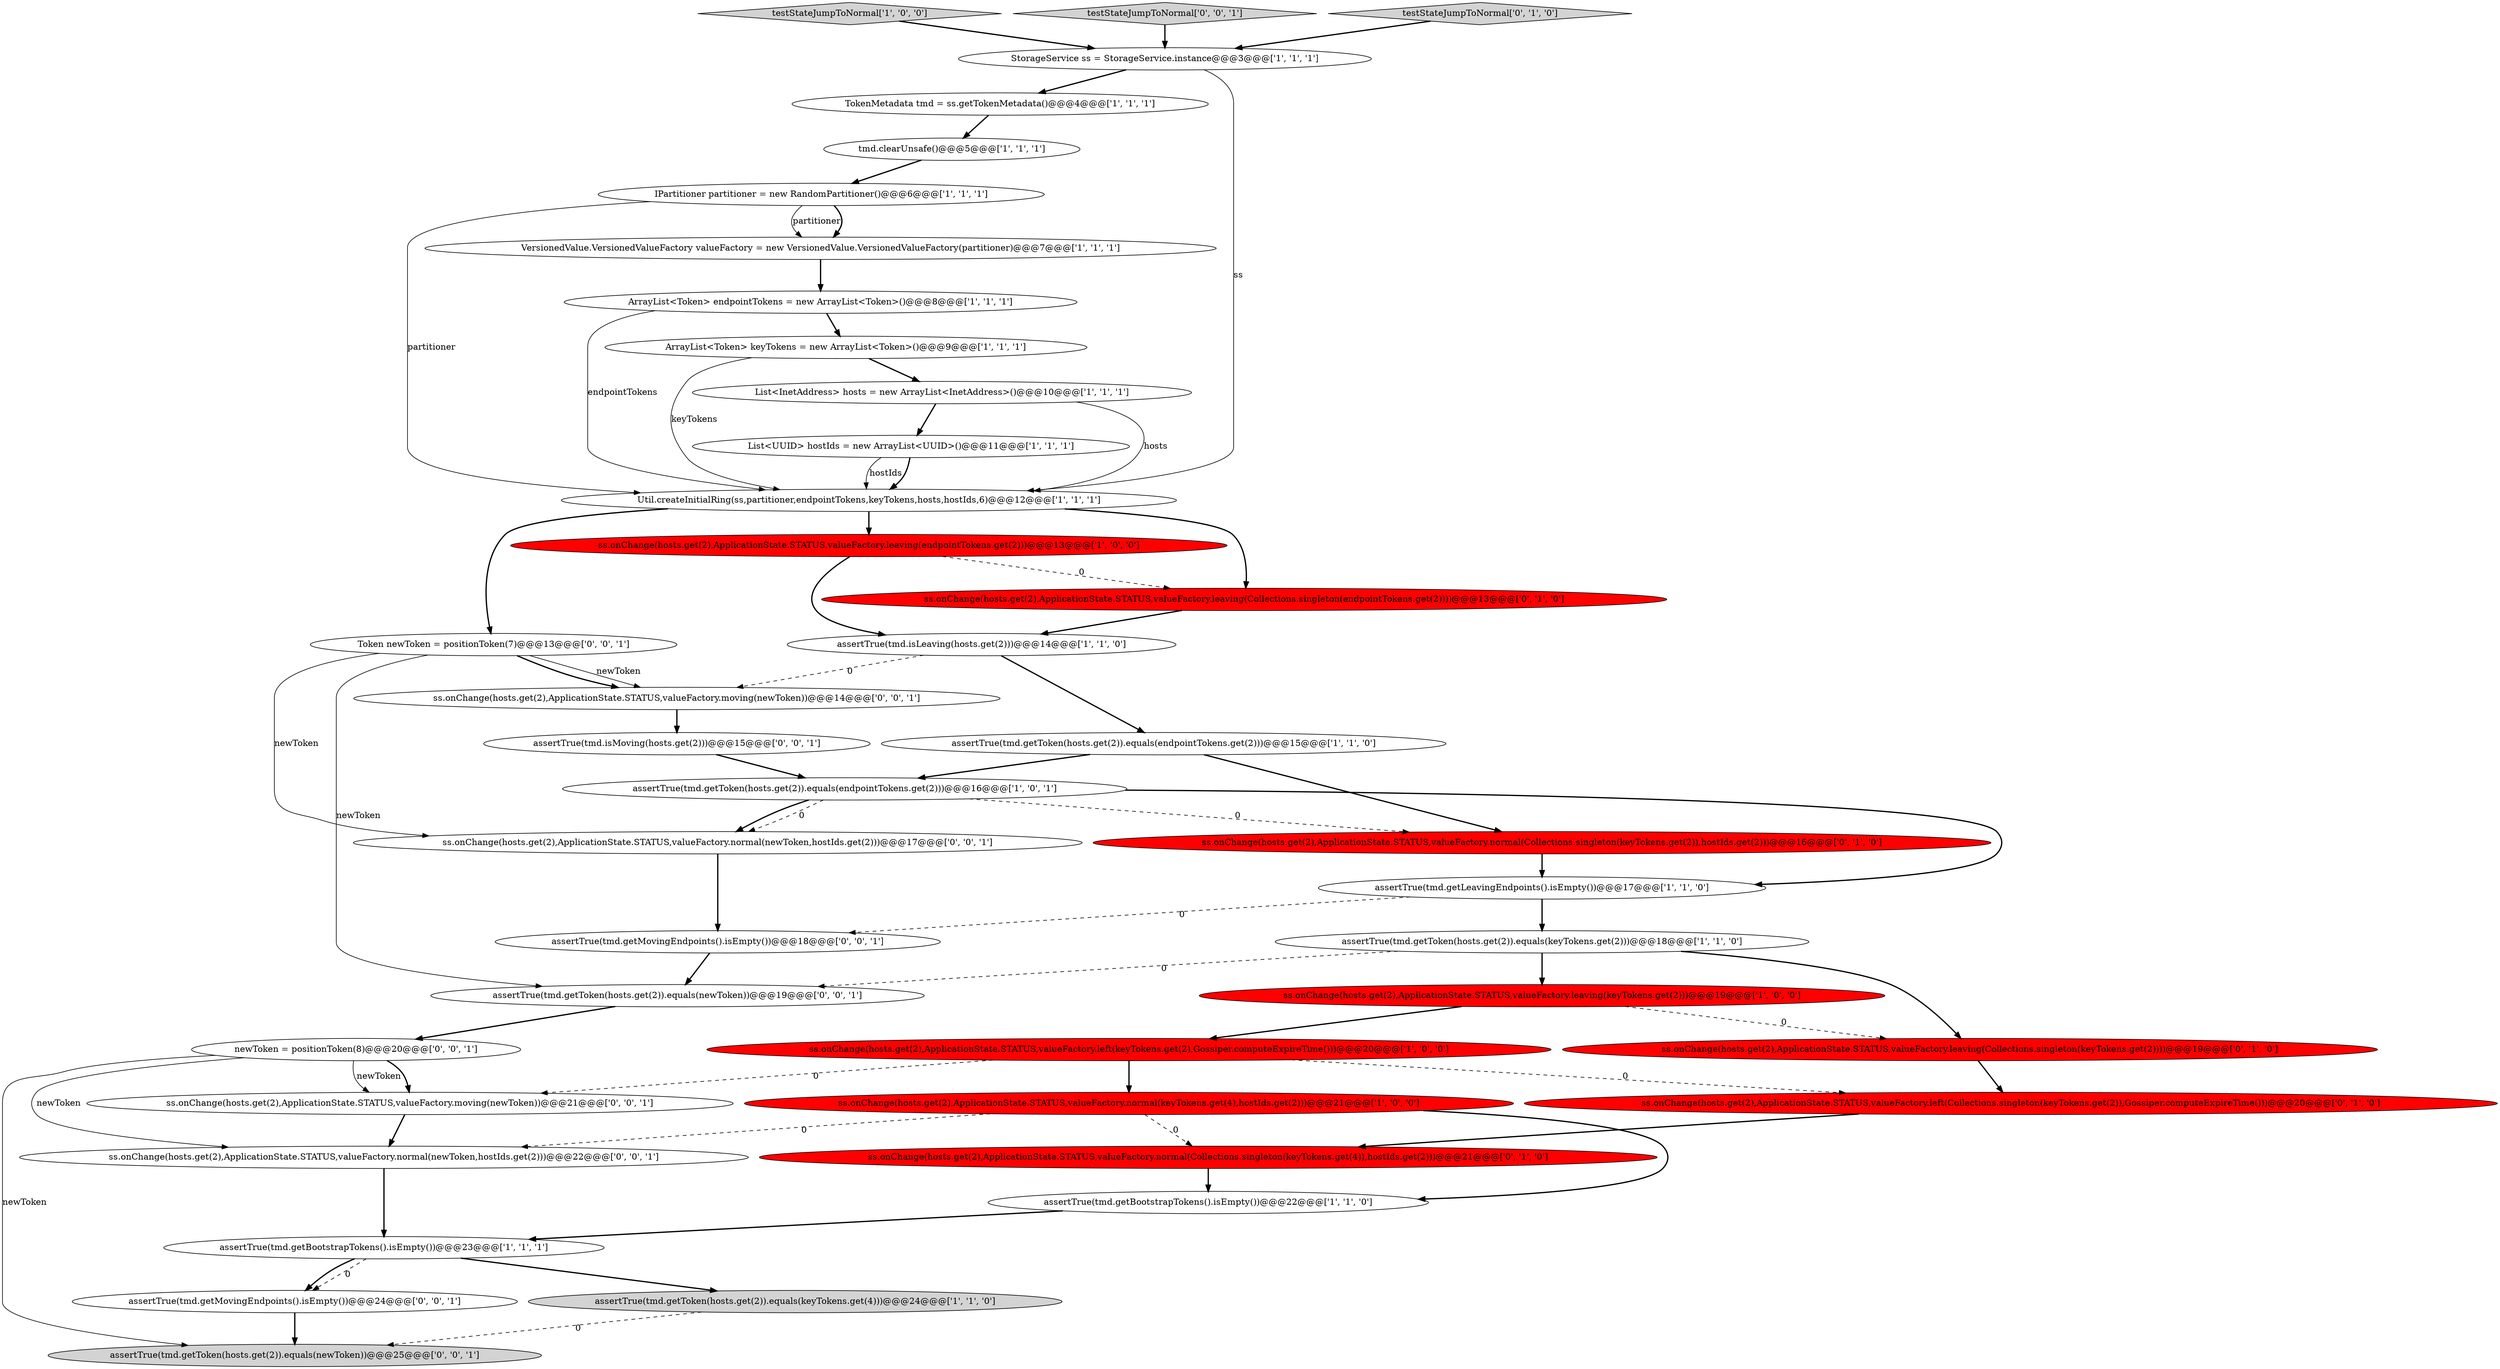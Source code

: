 digraph {
3 [style = filled, label = "List<InetAddress> hosts = new ArrayList<InetAddress>()@@@10@@@['1', '1', '1']", fillcolor = white, shape = ellipse image = "AAA0AAABBB1BBB"];
39 [style = filled, label = "ss.onChange(hosts.get(2),ApplicationState.STATUS,valueFactory.moving(newToken))@@@14@@@['0', '0', '1']", fillcolor = white, shape = ellipse image = "AAA0AAABBB3BBB"];
21 [style = filled, label = "Util.createInitialRing(ss,partitioner,endpointTokens,keyTokens,hosts,hostIds,6)@@@12@@@['1', '1', '1']", fillcolor = white, shape = ellipse image = "AAA0AAABBB1BBB"];
9 [style = filled, label = "ss.onChange(hosts.get(2),ApplicationState.STATUS,valueFactory.leaving(keyTokens.get(2)))@@@19@@@['1', '0', '0']", fillcolor = red, shape = ellipse image = "AAA1AAABBB1BBB"];
17 [style = filled, label = "StorageService ss = StorageService.instance@@@3@@@['1', '1', '1']", fillcolor = white, shape = ellipse image = "AAA0AAABBB1BBB"];
29 [style = filled, label = "newToken = positionToken(8)@@@20@@@['0', '0', '1']", fillcolor = white, shape = ellipse image = "AAA0AAABBB3BBB"];
19 [style = filled, label = "ss.onChange(hosts.get(2),ApplicationState.STATUS,valueFactory.leaving(endpointTokens.get(2)))@@@13@@@['1', '0', '0']", fillcolor = red, shape = ellipse image = "AAA1AAABBB1BBB"];
23 [style = filled, label = "ss.onChange(hosts.get(2),ApplicationState.STATUS,valueFactory.left(Collections.singleton(keyTokens.get(2)),Gossiper.computeExpireTime()))@@@20@@@['0', '1', '0']", fillcolor = red, shape = ellipse image = "AAA1AAABBB2BBB"];
25 [style = filled, label = "ss.onChange(hosts.get(2),ApplicationState.STATUS,valueFactory.normal(Collections.singleton(keyTokens.get(4)),hostIds.get(2)))@@@21@@@['0', '1', '0']", fillcolor = red, shape = ellipse image = "AAA1AAABBB2BBB"];
16 [style = filled, label = "ss.onChange(hosts.get(2),ApplicationState.STATUS,valueFactory.left(keyTokens.get(2),Gossiper.computeExpireTime()))@@@20@@@['1', '0', '0']", fillcolor = red, shape = ellipse image = "AAA1AAABBB1BBB"];
20 [style = filled, label = "List<UUID> hostIds = new ArrayList<UUID>()@@@11@@@['1', '1', '1']", fillcolor = white, shape = ellipse image = "AAA0AAABBB1BBB"];
35 [style = filled, label = "ss.onChange(hosts.get(2),ApplicationState.STATUS,valueFactory.moving(newToken))@@@21@@@['0', '0', '1']", fillcolor = white, shape = ellipse image = "AAA0AAABBB3BBB"];
15 [style = filled, label = "assertTrue(tmd.isLeaving(hosts.get(2)))@@@14@@@['1', '1', '0']", fillcolor = white, shape = ellipse image = "AAA0AAABBB1BBB"];
32 [style = filled, label = "ss.onChange(hosts.get(2),ApplicationState.STATUS,valueFactory.normal(newToken,hostIds.get(2)))@@@22@@@['0', '0', '1']", fillcolor = white, shape = ellipse image = "AAA0AAABBB3BBB"];
14 [style = filled, label = "testStateJumpToNormal['1', '0', '0']", fillcolor = lightgray, shape = diamond image = "AAA0AAABBB1BBB"];
37 [style = filled, label = "assertTrue(tmd.getMovingEndpoints().isEmpty())@@@24@@@['0', '0', '1']", fillcolor = white, shape = ellipse image = "AAA0AAABBB3BBB"];
8 [style = filled, label = "assertTrue(tmd.getToken(hosts.get(2)).equals(endpointTokens.get(2)))@@@15@@@['1', '1', '0']", fillcolor = white, shape = ellipse image = "AAA0AAABBB1BBB"];
24 [style = filled, label = "ss.onChange(hosts.get(2),ApplicationState.STATUS,valueFactory.leaving(Collections.singleton(keyTokens.get(2))))@@@19@@@['0', '1', '0']", fillcolor = red, shape = ellipse image = "AAA1AAABBB2BBB"];
36 [style = filled, label = "Token newToken = positionToken(7)@@@13@@@['0', '0', '1']", fillcolor = white, shape = ellipse image = "AAA0AAABBB3BBB"];
6 [style = filled, label = "assertTrue(tmd.getBootstrapTokens().isEmpty())@@@22@@@['1', '1', '0']", fillcolor = white, shape = ellipse image = "AAA0AAABBB1BBB"];
38 [style = filled, label = "ss.onChange(hosts.get(2),ApplicationState.STATUS,valueFactory.normal(newToken,hostIds.get(2)))@@@17@@@['0', '0', '1']", fillcolor = white, shape = ellipse image = "AAA0AAABBB3BBB"];
34 [style = filled, label = "testStateJumpToNormal['0', '0', '1']", fillcolor = lightgray, shape = diamond image = "AAA0AAABBB3BBB"];
0 [style = filled, label = "assertTrue(tmd.getLeavingEndpoints().isEmpty())@@@17@@@['1', '1', '0']", fillcolor = white, shape = ellipse image = "AAA0AAABBB1BBB"];
13 [style = filled, label = "ArrayList<Token> endpointTokens = new ArrayList<Token>()@@@8@@@['1', '1', '1']", fillcolor = white, shape = ellipse image = "AAA0AAABBB1BBB"];
28 [style = filled, label = "ss.onChange(hosts.get(2),ApplicationState.STATUS,valueFactory.leaving(Collections.singleton(endpointTokens.get(2))))@@@13@@@['0', '1', '0']", fillcolor = red, shape = ellipse image = "AAA1AAABBB2BBB"];
4 [style = filled, label = "assertTrue(tmd.getToken(hosts.get(2)).equals(keyTokens.get(4)))@@@24@@@['1', '1', '0']", fillcolor = lightgray, shape = ellipse image = "AAA0AAABBB1BBB"];
11 [style = filled, label = "ss.onChange(hosts.get(2),ApplicationState.STATUS,valueFactory.normal(keyTokens.get(4),hostIds.get(2)))@@@21@@@['1', '0', '0']", fillcolor = red, shape = ellipse image = "AAA1AAABBB1BBB"];
2 [style = filled, label = "tmd.clearUnsafe()@@@5@@@['1', '1', '1']", fillcolor = white, shape = ellipse image = "AAA0AAABBB1BBB"];
40 [style = filled, label = "assertTrue(tmd.getMovingEndpoints().isEmpty())@@@18@@@['0', '0', '1']", fillcolor = white, shape = ellipse image = "AAA0AAABBB3BBB"];
22 [style = filled, label = "assertTrue(tmd.getToken(hosts.get(2)).equals(keyTokens.get(2)))@@@18@@@['1', '1', '0']", fillcolor = white, shape = ellipse image = "AAA0AAABBB1BBB"];
26 [style = filled, label = "ss.onChange(hosts.get(2),ApplicationState.STATUS,valueFactory.normal(Collections.singleton(keyTokens.get(2)),hostIds.get(2)))@@@16@@@['0', '1', '0']", fillcolor = red, shape = ellipse image = "AAA1AAABBB2BBB"];
31 [style = filled, label = "assertTrue(tmd.getToken(hosts.get(2)).equals(newToken))@@@19@@@['0', '0', '1']", fillcolor = white, shape = ellipse image = "AAA0AAABBB3BBB"];
5 [style = filled, label = "assertTrue(tmd.getToken(hosts.get(2)).equals(endpointTokens.get(2)))@@@16@@@['1', '0', '1']", fillcolor = white, shape = ellipse image = "AAA0AAABBB1BBB"];
10 [style = filled, label = "assertTrue(tmd.getBootstrapTokens().isEmpty())@@@23@@@['1', '1', '1']", fillcolor = white, shape = ellipse image = "AAA0AAABBB1BBB"];
12 [style = filled, label = "ArrayList<Token> keyTokens = new ArrayList<Token>()@@@9@@@['1', '1', '1']", fillcolor = white, shape = ellipse image = "AAA0AAABBB1BBB"];
1 [style = filled, label = "VersionedValue.VersionedValueFactory valueFactory = new VersionedValue.VersionedValueFactory(partitioner)@@@7@@@['1', '1', '1']", fillcolor = white, shape = ellipse image = "AAA0AAABBB1BBB"];
27 [style = filled, label = "testStateJumpToNormal['0', '1', '0']", fillcolor = lightgray, shape = diamond image = "AAA0AAABBB2BBB"];
18 [style = filled, label = "IPartitioner partitioner = new RandomPartitioner()@@@6@@@['1', '1', '1']", fillcolor = white, shape = ellipse image = "AAA0AAABBB1BBB"];
30 [style = filled, label = "assertTrue(tmd.isMoving(hosts.get(2)))@@@15@@@['0', '0', '1']", fillcolor = white, shape = ellipse image = "AAA0AAABBB3BBB"];
7 [style = filled, label = "TokenMetadata tmd = ss.getTokenMetadata()@@@4@@@['1', '1', '1']", fillcolor = white, shape = ellipse image = "AAA0AAABBB1BBB"];
33 [style = filled, label = "assertTrue(tmd.getToken(hosts.get(2)).equals(newToken))@@@25@@@['0', '0', '1']", fillcolor = lightgray, shape = ellipse image = "AAA0AAABBB3BBB"];
11->32 [style = dashed, label="0"];
23->25 [style = bold, label=""];
16->11 [style = bold, label=""];
28->15 [style = bold, label=""];
36->39 [style = solid, label="newToken"];
36->31 [style = solid, label="newToken"];
21->19 [style = bold, label=""];
9->24 [style = dashed, label="0"];
5->26 [style = dashed, label="0"];
36->38 [style = solid, label="newToken"];
16->35 [style = dashed, label="0"];
29->35 [style = solid, label="newToken"];
11->6 [style = bold, label=""];
22->9 [style = bold, label=""];
35->32 [style = bold, label=""];
2->18 [style = bold, label=""];
14->17 [style = bold, label=""];
31->29 [style = bold, label=""];
20->21 [style = solid, label="hostIds"];
29->33 [style = solid, label="newToken"];
16->23 [style = dashed, label="0"];
29->32 [style = solid, label="newToken"];
25->6 [style = bold, label=""];
24->23 [style = bold, label=""];
5->38 [style = bold, label=""];
4->33 [style = dashed, label="0"];
1->13 [style = bold, label=""];
32->10 [style = bold, label=""];
9->16 [style = bold, label=""];
36->39 [style = bold, label=""];
21->28 [style = bold, label=""];
20->21 [style = bold, label=""];
17->7 [style = bold, label=""];
39->30 [style = bold, label=""];
18->1 [style = solid, label="partitioner"];
12->21 [style = solid, label="keyTokens"];
26->0 [style = bold, label=""];
3->20 [style = bold, label=""];
13->12 [style = bold, label=""];
21->36 [style = bold, label=""];
8->5 [style = bold, label=""];
18->1 [style = bold, label=""];
5->0 [style = bold, label=""];
30->5 [style = bold, label=""];
7->2 [style = bold, label=""];
17->21 [style = solid, label="ss"];
0->22 [style = bold, label=""];
6->10 [style = bold, label=""];
34->17 [style = bold, label=""];
19->28 [style = dashed, label="0"];
27->17 [style = bold, label=""];
11->25 [style = dashed, label="0"];
10->4 [style = bold, label=""];
10->37 [style = dashed, label="0"];
5->38 [style = dashed, label="0"];
12->3 [style = bold, label=""];
40->31 [style = bold, label=""];
29->35 [style = bold, label=""];
22->24 [style = bold, label=""];
15->39 [style = dashed, label="0"];
19->15 [style = bold, label=""];
37->33 [style = bold, label=""];
38->40 [style = bold, label=""];
0->40 [style = dashed, label="0"];
13->21 [style = solid, label="endpointTokens"];
15->8 [style = bold, label=""];
3->21 [style = solid, label="hosts"];
22->31 [style = dashed, label="0"];
18->21 [style = solid, label="partitioner"];
10->37 [style = bold, label=""];
8->26 [style = bold, label=""];
}
